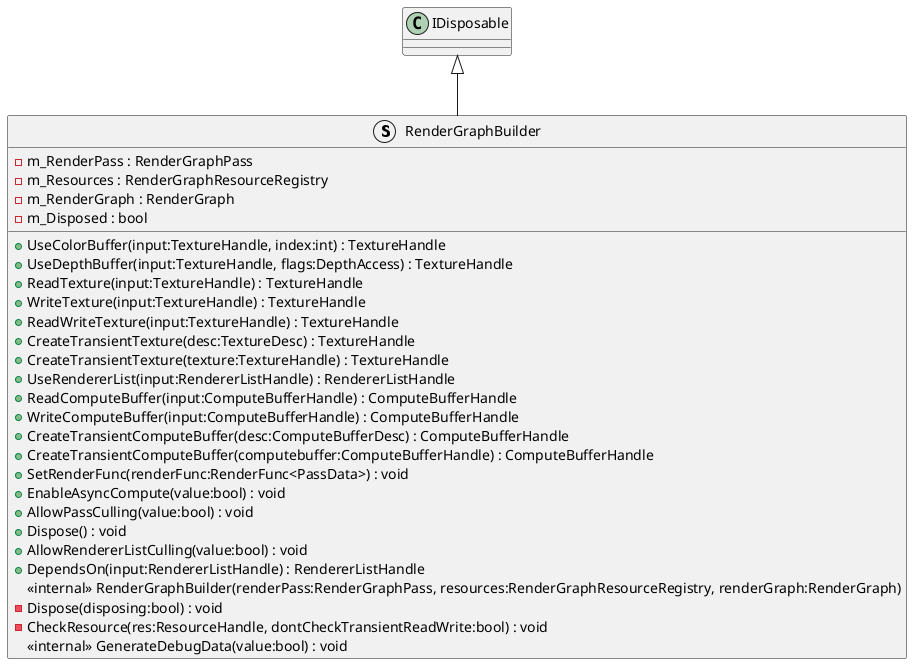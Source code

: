 @startuml
struct RenderGraphBuilder {
    - m_RenderPass : RenderGraphPass
    - m_Resources : RenderGraphResourceRegistry
    - m_RenderGraph : RenderGraph
    - m_Disposed : bool
    + UseColorBuffer(input:TextureHandle, index:int) : TextureHandle
    + UseDepthBuffer(input:TextureHandle, flags:DepthAccess) : TextureHandle
    + ReadTexture(input:TextureHandle) : TextureHandle
    + WriteTexture(input:TextureHandle) : TextureHandle
    + ReadWriteTexture(input:TextureHandle) : TextureHandle
    + CreateTransientTexture(desc:TextureDesc) : TextureHandle
    + CreateTransientTexture(texture:TextureHandle) : TextureHandle
    + UseRendererList(input:RendererListHandle) : RendererListHandle
    + ReadComputeBuffer(input:ComputeBufferHandle) : ComputeBufferHandle
    + WriteComputeBuffer(input:ComputeBufferHandle) : ComputeBufferHandle
    + CreateTransientComputeBuffer(desc:ComputeBufferDesc) : ComputeBufferHandle
    + CreateTransientComputeBuffer(computebuffer:ComputeBufferHandle) : ComputeBufferHandle
    + SetRenderFunc(renderFunc:RenderFunc<PassData>) : void
    + EnableAsyncCompute(value:bool) : void
    + AllowPassCulling(value:bool) : void
    + Dispose() : void
    + AllowRendererListCulling(value:bool) : void
    + DependsOn(input:RendererListHandle) : RendererListHandle
    <<internal>> RenderGraphBuilder(renderPass:RenderGraphPass, resources:RenderGraphResourceRegistry, renderGraph:RenderGraph)
    - Dispose(disposing:bool) : void
    - CheckResource(res:ResourceHandle, dontCheckTransientReadWrite:bool) : void
    <<internal>> GenerateDebugData(value:bool) : void
}
IDisposable <|-- RenderGraphBuilder
@enduml
